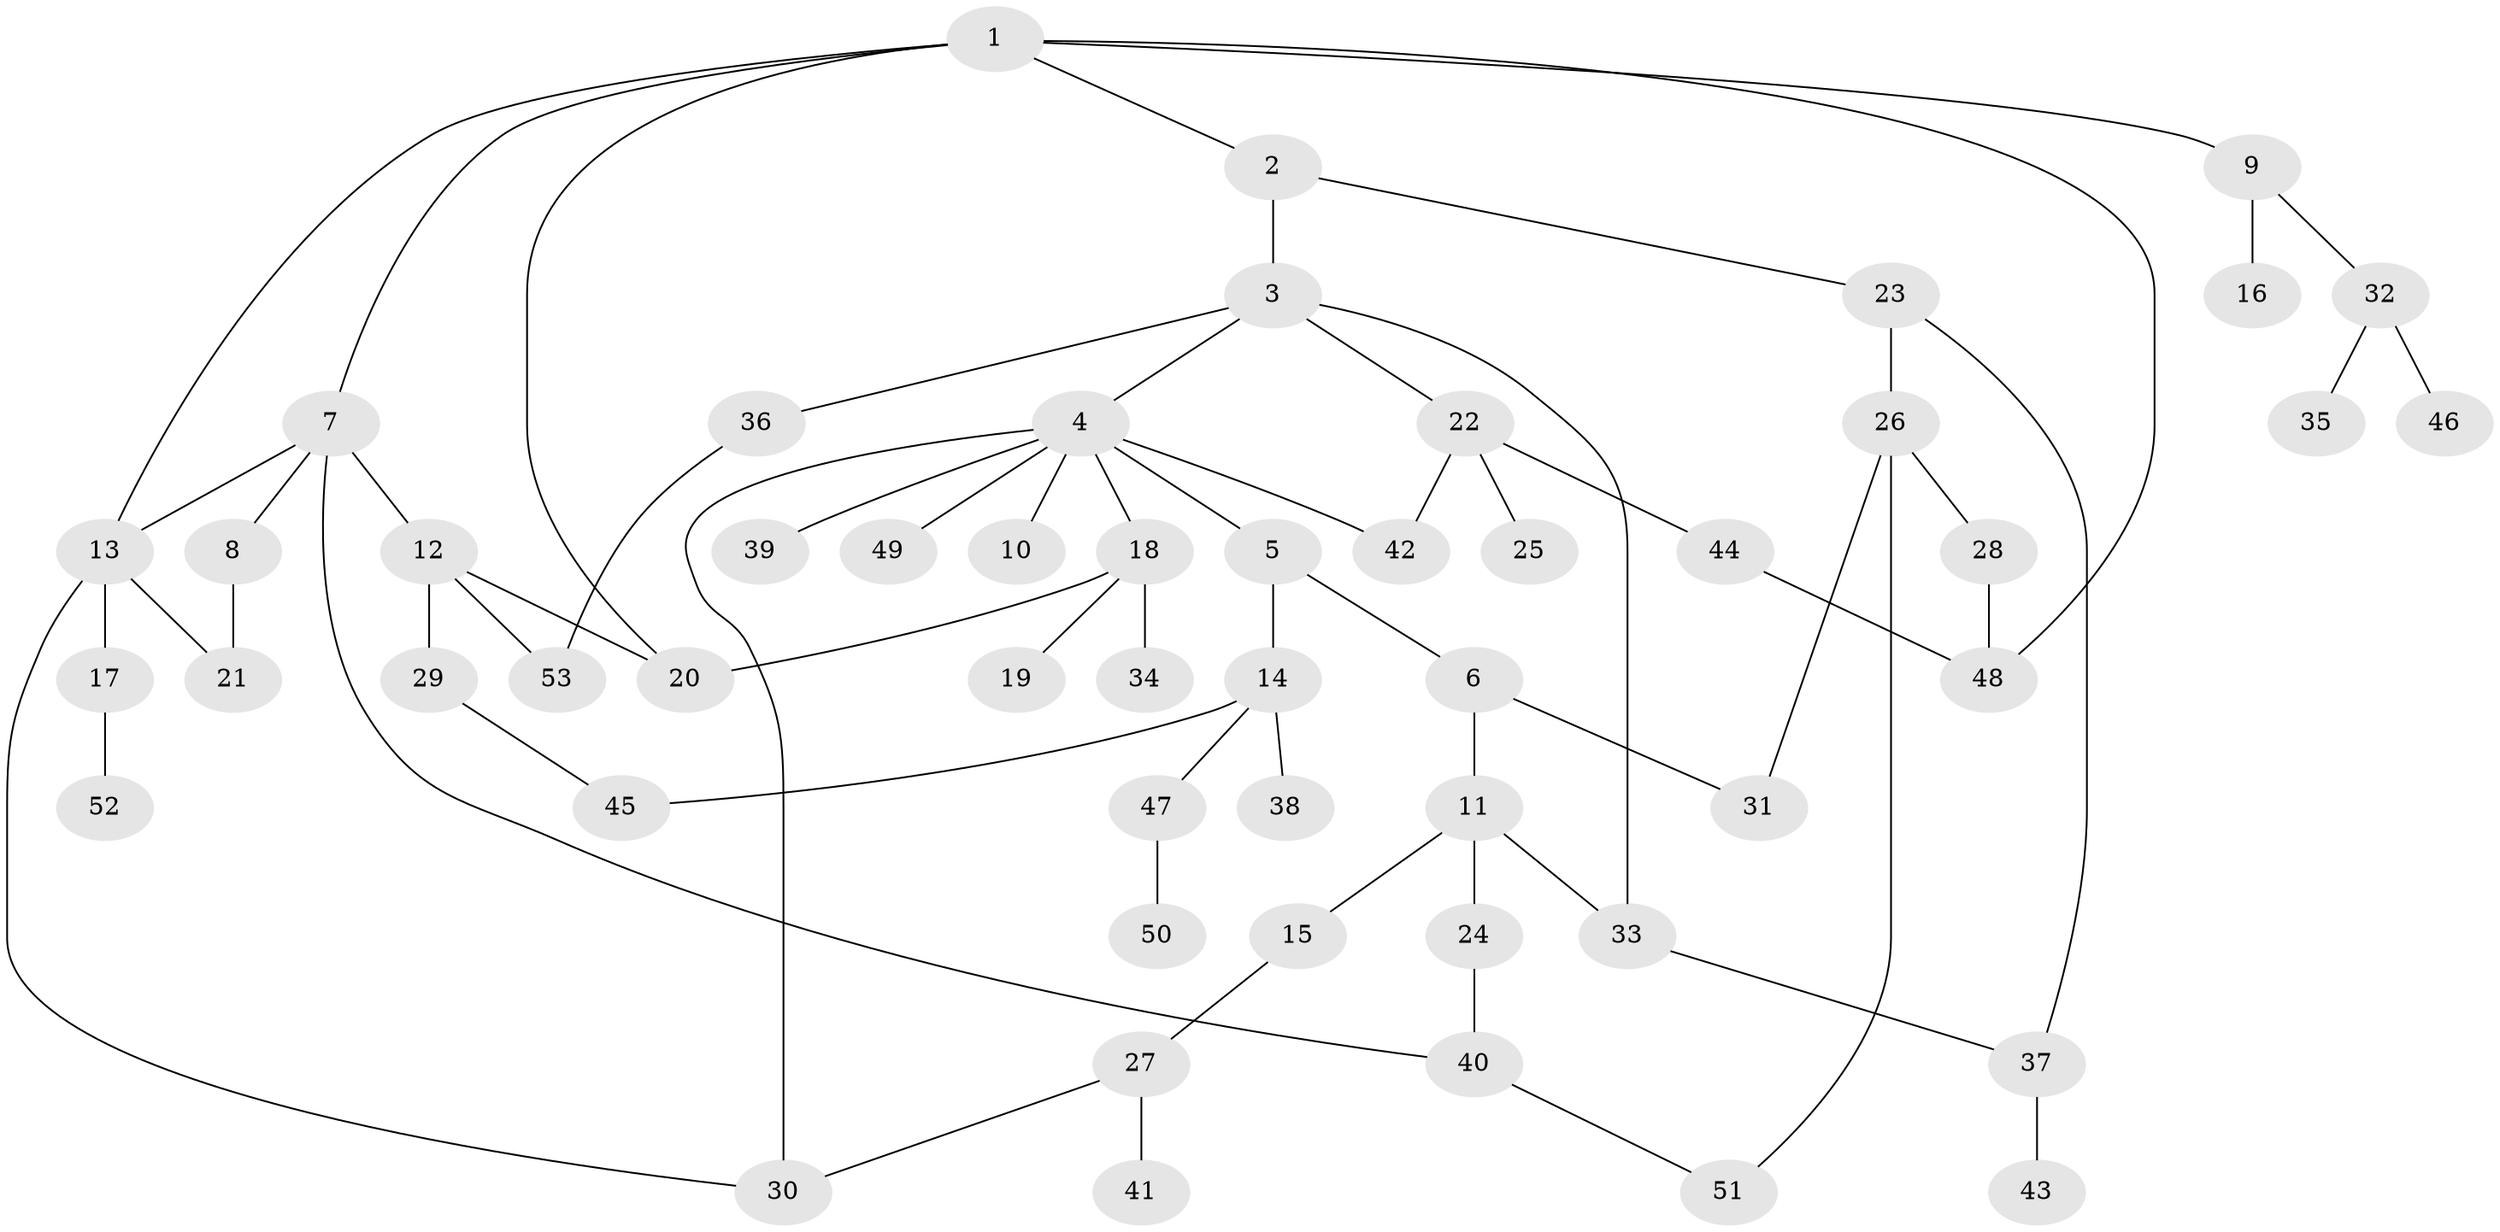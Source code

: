 // coarse degree distribution, {7: 0.03225806451612903, 3: 0.25806451612903225, 5: 0.0967741935483871, 8: 0.03225806451612903, 6: 0.03225806451612903, 1: 0.3225806451612903, 4: 0.06451612903225806, 2: 0.16129032258064516}
// Generated by graph-tools (version 1.1) at 2025/17/03/04/25 18:17:07]
// undirected, 53 vertices, 68 edges
graph export_dot {
graph [start="1"]
  node [color=gray90,style=filled];
  1;
  2;
  3;
  4;
  5;
  6;
  7;
  8;
  9;
  10;
  11;
  12;
  13;
  14;
  15;
  16;
  17;
  18;
  19;
  20;
  21;
  22;
  23;
  24;
  25;
  26;
  27;
  28;
  29;
  30;
  31;
  32;
  33;
  34;
  35;
  36;
  37;
  38;
  39;
  40;
  41;
  42;
  43;
  44;
  45;
  46;
  47;
  48;
  49;
  50;
  51;
  52;
  53;
  1 -- 2;
  1 -- 7;
  1 -- 9;
  1 -- 13;
  1 -- 48;
  1 -- 20;
  2 -- 3;
  2 -- 23;
  3 -- 4;
  3 -- 22;
  3 -- 33;
  3 -- 36;
  4 -- 5;
  4 -- 10;
  4 -- 18;
  4 -- 39;
  4 -- 49;
  4 -- 30;
  4 -- 42;
  5 -- 6;
  5 -- 14;
  6 -- 11;
  6 -- 31;
  7 -- 8;
  7 -- 12;
  7 -- 13;
  7 -- 40;
  8 -- 21;
  9 -- 16;
  9 -- 32;
  11 -- 15;
  11 -- 24;
  11 -- 33;
  12 -- 20;
  12 -- 29;
  12 -- 53;
  13 -- 17;
  13 -- 30;
  13 -- 21;
  14 -- 38;
  14 -- 47;
  14 -- 45;
  15 -- 27;
  17 -- 52;
  18 -- 19;
  18 -- 34;
  18 -- 20;
  22 -- 25;
  22 -- 42;
  22 -- 44;
  23 -- 26;
  23 -- 37;
  24 -- 40;
  26 -- 28;
  26 -- 31;
  26 -- 51;
  27 -- 41;
  27 -- 30;
  28 -- 48;
  29 -- 45;
  32 -- 35;
  32 -- 46;
  33 -- 37;
  36 -- 53;
  37 -- 43;
  40 -- 51;
  44 -- 48;
  47 -- 50;
}
